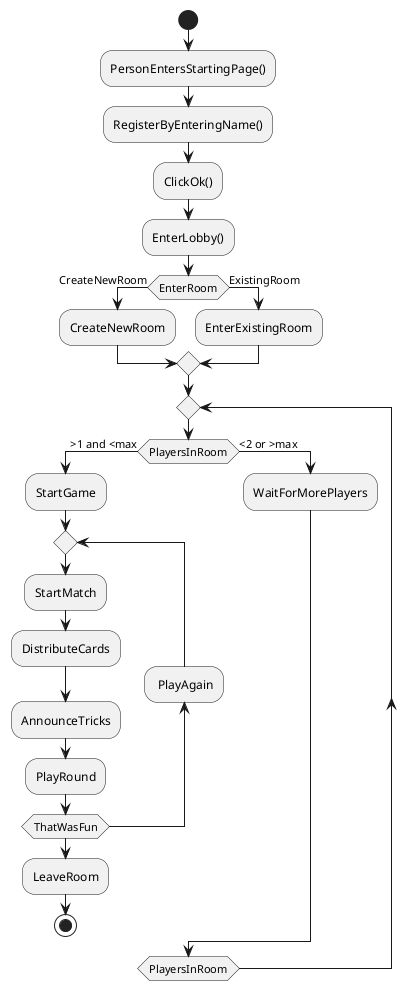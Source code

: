 @startuml
'https://plantuml.com/activity-diagram-beta

start
:PersonEntersStartingPage();
:RegisterByEnteringName();
:ClickOk();
:EnterLobby();
if (EnterRoom) then (CreateNewRoom)
    :CreateNewRoom;
else (ExistingRoom)
    :EnterExistingRoom;
endif
repeat
    if(PlayersInRoom) then (>1 and <max)
        :StartGame;
        repeat
        :StartMatch;
        :DistributeCards;
        :AnnounceTricks;
        :PlayRound;
        backward: PlayAgain;
        repeat while (ThatWasFun)
        :LeaveRoom;
        stop
    else (<2 or >max)
        :WaitForMorePlayers;
    endif
repeat while (PlayersInRoom)


@enduml

